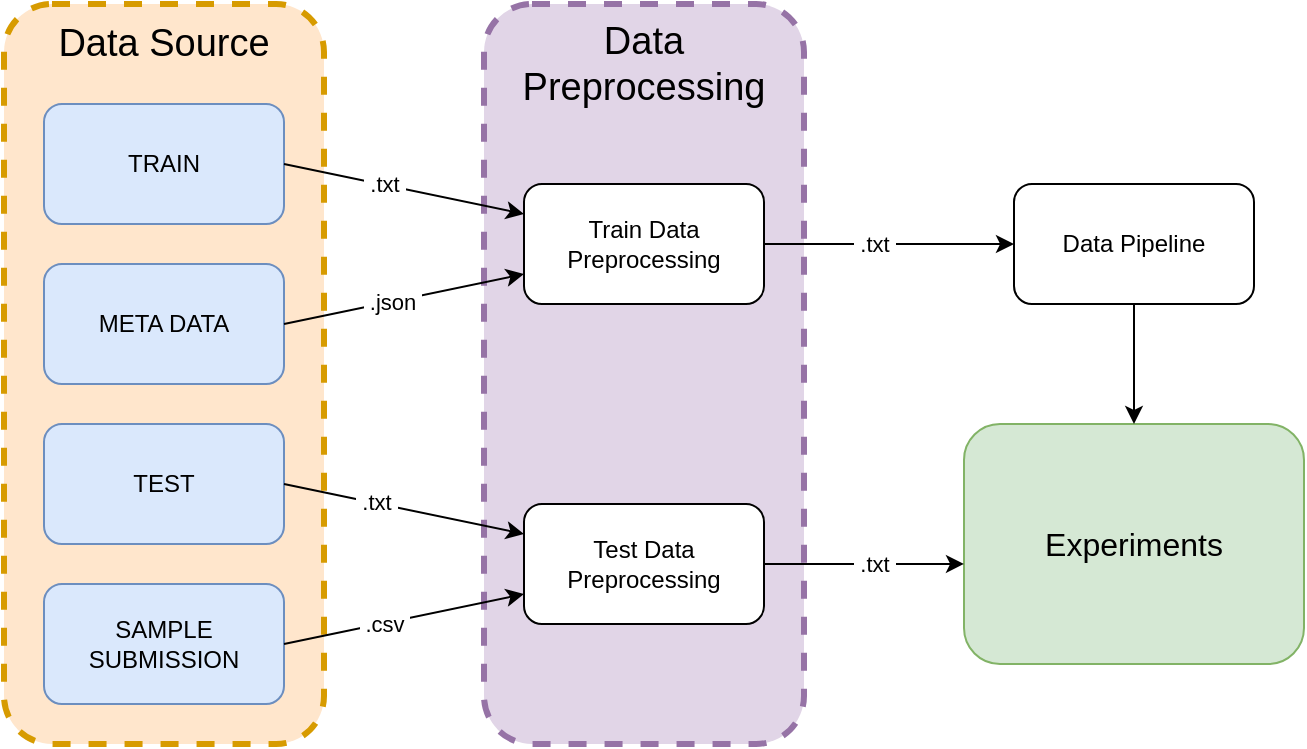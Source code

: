 <mxfile version="14.4.6" type="device"><diagram id="tVCWxlv860_gX5bp-Z5-" name="Page-1"><mxGraphModel dx="1426" dy="862" grid="1" gridSize="10" guides="1" tooltips="1" connect="1" arrows="1" fold="1" page="1" pageScale="1" pageWidth="1169" pageHeight="1654" math="0" shadow="0"><root><mxCell id="0"/><mxCell id="1" parent="0"/><mxCell id="Do4FvJoxKabMsy2vZ06L-4" value="" style="rounded=1;whiteSpace=wrap;html=1;dashed=1;fillColor=#e1d5e7;strokeColor=#9673a6;strokeWidth=3;" vertex="1" parent="1"><mxGeometry x="460" y="220" width="160" height="370" as="geometry"/></mxCell><mxCell id="35YoYFqmzZQlA8h-w_qW-21" value="" style="rounded=1;whiteSpace=wrap;html=1;dashed=1;fillColor=#ffe6cc;strokeColor=#d79b00;strokeWidth=3;" parent="1" vertex="1"><mxGeometry x="220" y="220" width="160" height="370" as="geometry"/></mxCell><mxCell id="35YoYFqmzZQlA8h-w_qW-2" value="&lt;font style=&quot;font-size: 16px&quot;&gt;Experiments&lt;/font&gt;" style="rounded=1;whiteSpace=wrap;html=1;fillColor=#d5e8d4;strokeColor=#82b366;" parent="1" vertex="1"><mxGeometry x="700" y="430" width="170" height="120" as="geometry"/></mxCell><mxCell id="35YoYFqmzZQlA8h-w_qW-3" value="TRAIN" style="rounded=1;whiteSpace=wrap;html=1;fillColor=#dae8fc;strokeColor=#6c8ebf;" parent="1" vertex="1"><mxGeometry x="240" y="270" width="120" height="60" as="geometry"/></mxCell><mxCell id="35YoYFqmzZQlA8h-w_qW-4" value="TEST" style="rounded=1;whiteSpace=wrap;html=1;fillColor=#dae8fc;strokeColor=#6c8ebf;" parent="1" vertex="1"><mxGeometry x="240" y="430" width="120" height="60" as="geometry"/></mxCell><mxCell id="35YoYFqmzZQlA8h-w_qW-5" value="META DATA" style="rounded=1;whiteSpace=wrap;html=1;fillColor=#dae8fc;strokeColor=#6c8ebf;" parent="1" vertex="1"><mxGeometry x="240" y="350" width="120" height="60" as="geometry"/></mxCell><mxCell id="35YoYFqmzZQlA8h-w_qW-6" value="SAMPLE SUBMISSION" style="rounded=1;whiteSpace=wrap;html=1;fillColor=#dae8fc;strokeColor=#6c8ebf;" parent="1" vertex="1"><mxGeometry x="240" y="510" width="120" height="60" as="geometry"/></mxCell><mxCell id="35YoYFqmzZQlA8h-w_qW-8" value="" style="endArrow=classic;html=1;exitX=1;exitY=0.5;exitDx=0;exitDy=0;entryX=0;entryY=0.25;entryDx=0;entryDy=0;" parent="1" source="35YoYFqmzZQlA8h-w_qW-3" target="35YoYFqmzZQlA8h-w_qW-11" edge="1"><mxGeometry width="50" height="50" relative="1" as="geometry"><mxPoint x="530" y="460" as="sourcePoint"/><mxPoint x="420" y="300" as="targetPoint"/></mxGeometry></mxCell><mxCell id="35YoYFqmzZQlA8h-w_qW-27" value="&amp;nbsp;.txt&amp;nbsp;" style="edgeLabel;html=1;align=center;verticalAlign=middle;resizable=0;points=[];" parent="35YoYFqmzZQlA8h-w_qW-8" vertex="1" connectable="0"><mxGeometry x="-0.378" relative="1" as="geometry"><mxPoint x="12.8" y="2.25" as="offset"/></mxGeometry></mxCell><mxCell id="35YoYFqmzZQlA8h-w_qW-11" value="Train Data Preprocessing" style="rounded=1;whiteSpace=wrap;html=1;" parent="1" vertex="1"><mxGeometry x="480" y="310" width="120" height="60" as="geometry"/></mxCell><mxCell id="35YoYFqmzZQlA8h-w_qW-14" value="" style="edgeStyle=orthogonalEdgeStyle;rounded=0;orthogonalLoop=1;jettySize=auto;html=1;" parent="1" source="35YoYFqmzZQlA8h-w_qW-12" target="35YoYFqmzZQlA8h-w_qW-2" edge="1"><mxGeometry relative="1" as="geometry"/></mxCell><mxCell id="35YoYFqmzZQlA8h-w_qW-12" value="Data Pipeline" style="rounded=1;whiteSpace=wrap;html=1;" parent="1" vertex="1"><mxGeometry x="725" y="310" width="120" height="60" as="geometry"/></mxCell><mxCell id="35YoYFqmzZQlA8h-w_qW-13" value="" style="endArrow=classic;html=1;exitX=1;exitY=0.5;exitDx=0;exitDy=0;entryX=0;entryY=0.5;entryDx=0;entryDy=0;" parent="1" source="35YoYFqmzZQlA8h-w_qW-11" target="35YoYFqmzZQlA8h-w_qW-12" edge="1"><mxGeometry width="50" height="50" relative="1" as="geometry"><mxPoint x="560" y="520" as="sourcePoint"/><mxPoint x="610" y="470" as="targetPoint"/></mxGeometry></mxCell><mxCell id="35YoYFqmzZQlA8h-w_qW-26" value="&amp;nbsp;.txt&amp;nbsp;" style="edgeLabel;html=1;align=center;verticalAlign=middle;resizable=0;points=[];" parent="35YoYFqmzZQlA8h-w_qW-13" vertex="1" connectable="0"><mxGeometry x="-0.09" y="2" relative="1" as="geometry"><mxPoint x="-2" y="2" as="offset"/></mxGeometry></mxCell><mxCell id="Do4FvJoxKabMsy2vZ06L-8" value="" style="edgeStyle=orthogonalEdgeStyle;rounded=0;orthogonalLoop=1;jettySize=auto;html=1;entryX=0;entryY=0.583;entryDx=0;entryDy=0;entryPerimeter=0;" edge="1" parent="1" source="35YoYFqmzZQlA8h-w_qW-15" target="35YoYFqmzZQlA8h-w_qW-2"><mxGeometry relative="1" as="geometry"/></mxCell><mxCell id="Do4FvJoxKabMsy2vZ06L-9" value="&amp;nbsp;.txt&amp;nbsp;" style="edgeLabel;html=1;align=center;verticalAlign=middle;resizable=0;points=[];" vertex="1" connectable="0" parent="Do4FvJoxKabMsy2vZ06L-8"><mxGeometry x="-0.054" y="1" relative="1" as="geometry"><mxPoint x="7" y="1.04" as="offset"/></mxGeometry></mxCell><mxCell id="35YoYFqmzZQlA8h-w_qW-15" value="Test Data Preprocessing" style="rounded=1;whiteSpace=wrap;html=1;" parent="1" vertex="1"><mxGeometry x="480" y="470" width="120" height="60" as="geometry"/></mxCell><mxCell id="35YoYFqmzZQlA8h-w_qW-16" value="" style="endArrow=classic;html=1;exitX=1;exitY=0.5;exitDx=0;exitDy=0;entryX=0;entryY=0.25;entryDx=0;entryDy=0;" parent="1" source="35YoYFqmzZQlA8h-w_qW-4" target="35YoYFqmzZQlA8h-w_qW-15" edge="1"><mxGeometry width="50" height="50" relative="1" as="geometry"><mxPoint x="510" y="520" as="sourcePoint"/><mxPoint x="560" y="470" as="targetPoint"/></mxGeometry></mxCell><mxCell id="Do4FvJoxKabMsy2vZ06L-1" value="&amp;nbsp;.txt&amp;nbsp;" style="edgeLabel;html=1;align=center;verticalAlign=middle;resizable=0;points=[];" vertex="1" connectable="0" parent="35YoYFqmzZQlA8h-w_qW-16"><mxGeometry x="-0.235" y="1" relative="1" as="geometry"><mxPoint as="offset"/></mxGeometry></mxCell><mxCell id="35YoYFqmzZQlA8h-w_qW-18" value="" style="endArrow=classic;html=1;exitX=1;exitY=0.5;exitDx=0;exitDy=0;entryX=0;entryY=0.75;entryDx=0;entryDy=0;" parent="1" source="35YoYFqmzZQlA8h-w_qW-6" target="35YoYFqmzZQlA8h-w_qW-15" edge="1"><mxGeometry width="50" height="50" relative="1" as="geometry"><mxPoint x="510" y="520" as="sourcePoint"/><mxPoint x="560" y="470" as="targetPoint"/></mxGeometry></mxCell><mxCell id="Do4FvJoxKabMsy2vZ06L-2" value="&amp;nbsp;.csv&amp;nbsp;" style="edgeLabel;html=1;align=center;verticalAlign=middle;resizable=0;points=[];" vertex="1" connectable="0" parent="35YoYFqmzZQlA8h-w_qW-18"><mxGeometry x="0.03" y="-1" relative="1" as="geometry"><mxPoint x="-11.88" y="1.87" as="offset"/></mxGeometry></mxCell><mxCell id="35YoYFqmzZQlA8h-w_qW-22" value="&lt;font style=&quot;font-size: 19px&quot;&gt;Data Source&lt;/font&gt;" style="text;html=1;strokeColor=none;fillColor=none;align=center;verticalAlign=middle;whiteSpace=wrap;rounded=0;dashed=1;" parent="1" vertex="1"><mxGeometry x="235" y="230" width="130" height="20" as="geometry"/></mxCell><mxCell id="Do4FvJoxKabMsy2vZ06L-5" value="&lt;font style=&quot;font-size: 19px&quot;&gt;Data Preprocessing&lt;/font&gt;" style="text;html=1;strokeColor=none;fillColor=none;align=center;verticalAlign=middle;whiteSpace=wrap;rounded=0;dashed=1;" vertex="1" parent="1"><mxGeometry x="460" y="240" width="160" height="20" as="geometry"/></mxCell><mxCell id="Do4FvJoxKabMsy2vZ06L-6" value="" style="endArrow=classic;html=1;exitX=1;exitY=0.5;exitDx=0;exitDy=0;entryX=0;entryY=0.75;entryDx=0;entryDy=0;" edge="1" parent="1" source="35YoYFqmzZQlA8h-w_qW-5" target="35YoYFqmzZQlA8h-w_qW-11"><mxGeometry width="50" height="50" relative="1" as="geometry"><mxPoint x="560" y="410" as="sourcePoint"/><mxPoint x="610" y="360" as="targetPoint"/></mxGeometry></mxCell><mxCell id="Do4FvJoxKabMsy2vZ06L-7" value="&amp;nbsp;.json&amp;nbsp;" style="edgeLabel;html=1;align=center;verticalAlign=middle;resizable=0;points=[];" vertex="1" connectable="0" parent="Do4FvJoxKabMsy2vZ06L-6"><mxGeometry x="-0.101" relative="1" as="geometry"><mxPoint as="offset"/></mxGeometry></mxCell></root></mxGraphModel></diagram></mxfile>